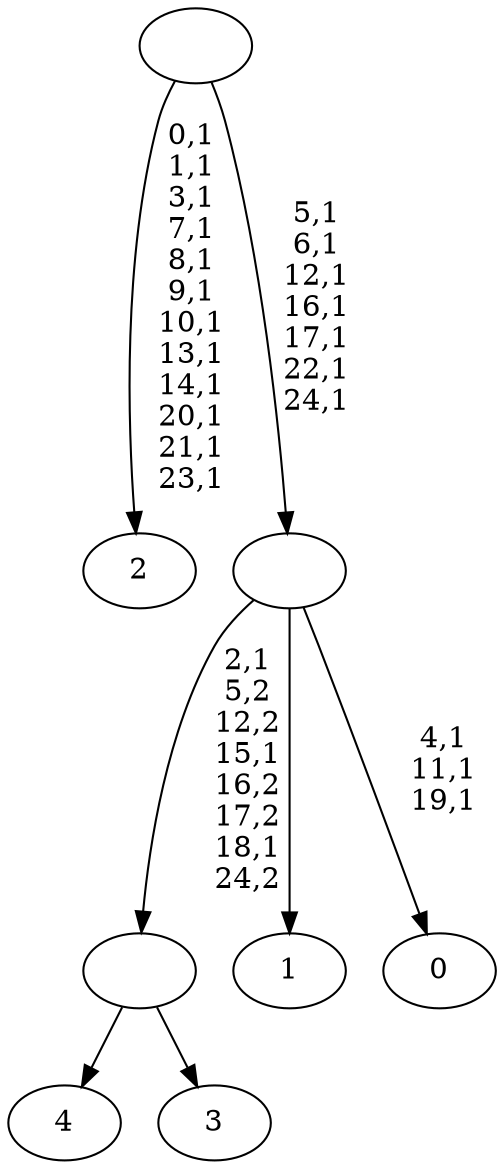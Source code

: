 digraph T {
	30 [label="4"]
	29 [label="3"]
	28 [label=""]
	25 [label="2"]
	12 [label="1"]
	11 [label="0"]
	7 [label=""]
	0 [label=""]
	28 -> 30 [label=""]
	28 -> 29 [label=""]
	7 -> 11 [label="4,1\n11,1\n19,1"]
	7 -> 28 [label="2,1\n5,2\n12,2\n15,1\n16,2\n17,2\n18,1\n24,2"]
	7 -> 12 [label=""]
	0 -> 7 [label="5,1\n6,1\n12,1\n16,1\n17,1\n22,1\n24,1"]
	0 -> 25 [label="0,1\n1,1\n3,1\n7,1\n8,1\n9,1\n10,1\n13,1\n14,1\n20,1\n21,1\n23,1"]
}
